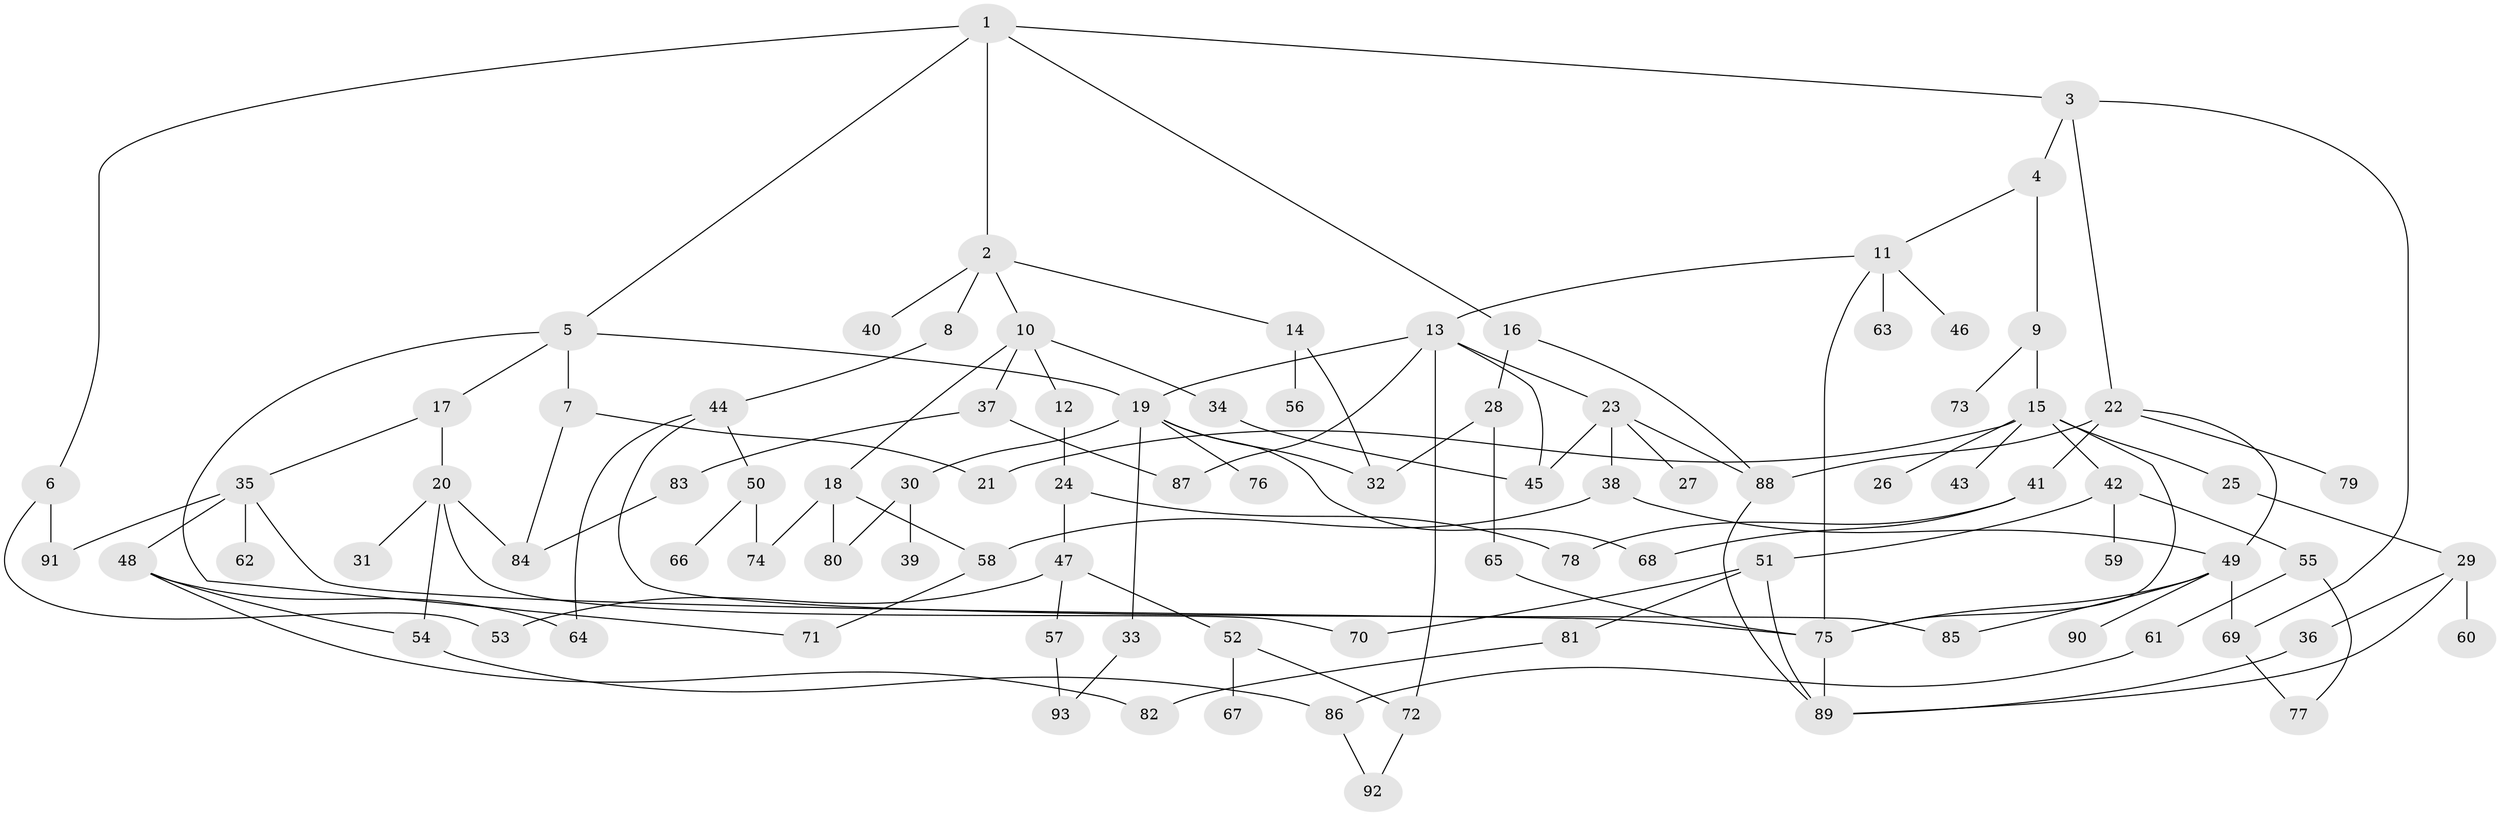 // coarse degree distribution, {6: 0.08196721311475409, 8: 0.03278688524590164, 3: 0.18032786885245902, 10: 0.01639344262295082, 2: 0.21311475409836064, 9: 0.01639344262295082, 4: 0.16393442622950818, 1: 0.2459016393442623, 5: 0.03278688524590164, 7: 0.01639344262295082}
// Generated by graph-tools (version 1.1) at 2025/41/03/06/25 10:41:29]
// undirected, 93 vertices, 131 edges
graph export_dot {
graph [start="1"]
  node [color=gray90,style=filled];
  1;
  2;
  3;
  4;
  5;
  6;
  7;
  8;
  9;
  10;
  11;
  12;
  13;
  14;
  15;
  16;
  17;
  18;
  19;
  20;
  21;
  22;
  23;
  24;
  25;
  26;
  27;
  28;
  29;
  30;
  31;
  32;
  33;
  34;
  35;
  36;
  37;
  38;
  39;
  40;
  41;
  42;
  43;
  44;
  45;
  46;
  47;
  48;
  49;
  50;
  51;
  52;
  53;
  54;
  55;
  56;
  57;
  58;
  59;
  60;
  61;
  62;
  63;
  64;
  65;
  66;
  67;
  68;
  69;
  70;
  71;
  72;
  73;
  74;
  75;
  76;
  77;
  78;
  79;
  80;
  81;
  82;
  83;
  84;
  85;
  86;
  87;
  88;
  89;
  90;
  91;
  92;
  93;
  1 -- 2;
  1 -- 3;
  1 -- 5;
  1 -- 6;
  1 -- 16;
  2 -- 8;
  2 -- 10;
  2 -- 14;
  2 -- 40;
  3 -- 4;
  3 -- 22;
  3 -- 69;
  4 -- 9;
  4 -- 11;
  5 -- 7;
  5 -- 17;
  5 -- 19;
  5 -- 71;
  6 -- 53;
  6 -- 91;
  7 -- 84;
  7 -- 21;
  8 -- 44;
  9 -- 15;
  9 -- 73;
  10 -- 12;
  10 -- 18;
  10 -- 34;
  10 -- 37;
  11 -- 13;
  11 -- 46;
  11 -- 63;
  11 -- 75;
  12 -- 24;
  13 -- 23;
  13 -- 72;
  13 -- 87;
  13 -- 19;
  13 -- 45;
  14 -- 32;
  14 -- 56;
  15 -- 21;
  15 -- 25;
  15 -- 26;
  15 -- 42;
  15 -- 43;
  15 -- 75;
  16 -- 28;
  16 -- 88;
  17 -- 20;
  17 -- 35;
  18 -- 58;
  18 -- 80;
  18 -- 74;
  19 -- 30;
  19 -- 33;
  19 -- 68;
  19 -- 76;
  19 -- 32;
  20 -- 31;
  20 -- 84;
  20 -- 54;
  20 -- 70;
  22 -- 41;
  22 -- 79;
  22 -- 88;
  22 -- 49;
  23 -- 27;
  23 -- 38;
  23 -- 45;
  23 -- 88;
  24 -- 47;
  24 -- 78;
  25 -- 29;
  28 -- 65;
  28 -- 32;
  29 -- 36;
  29 -- 60;
  29 -- 89;
  30 -- 39;
  30 -- 80;
  33 -- 93;
  34 -- 45;
  35 -- 48;
  35 -- 62;
  35 -- 91;
  35 -- 75;
  36 -- 89;
  37 -- 83;
  37 -- 87;
  38 -- 49;
  38 -- 58;
  41 -- 78;
  41 -- 68;
  42 -- 51;
  42 -- 55;
  42 -- 59;
  44 -- 50;
  44 -- 85;
  44 -- 64;
  47 -- 52;
  47 -- 57;
  47 -- 53;
  48 -- 54;
  48 -- 64;
  48 -- 82;
  49 -- 90;
  49 -- 69;
  49 -- 75;
  49 -- 85;
  50 -- 66;
  50 -- 74;
  51 -- 70;
  51 -- 81;
  51 -- 89;
  52 -- 67;
  52 -- 72;
  54 -- 86;
  55 -- 61;
  55 -- 77;
  57 -- 93;
  58 -- 71;
  61 -- 86;
  65 -- 75;
  69 -- 77;
  72 -- 92;
  75 -- 89;
  81 -- 82;
  83 -- 84;
  86 -- 92;
  88 -- 89;
}
